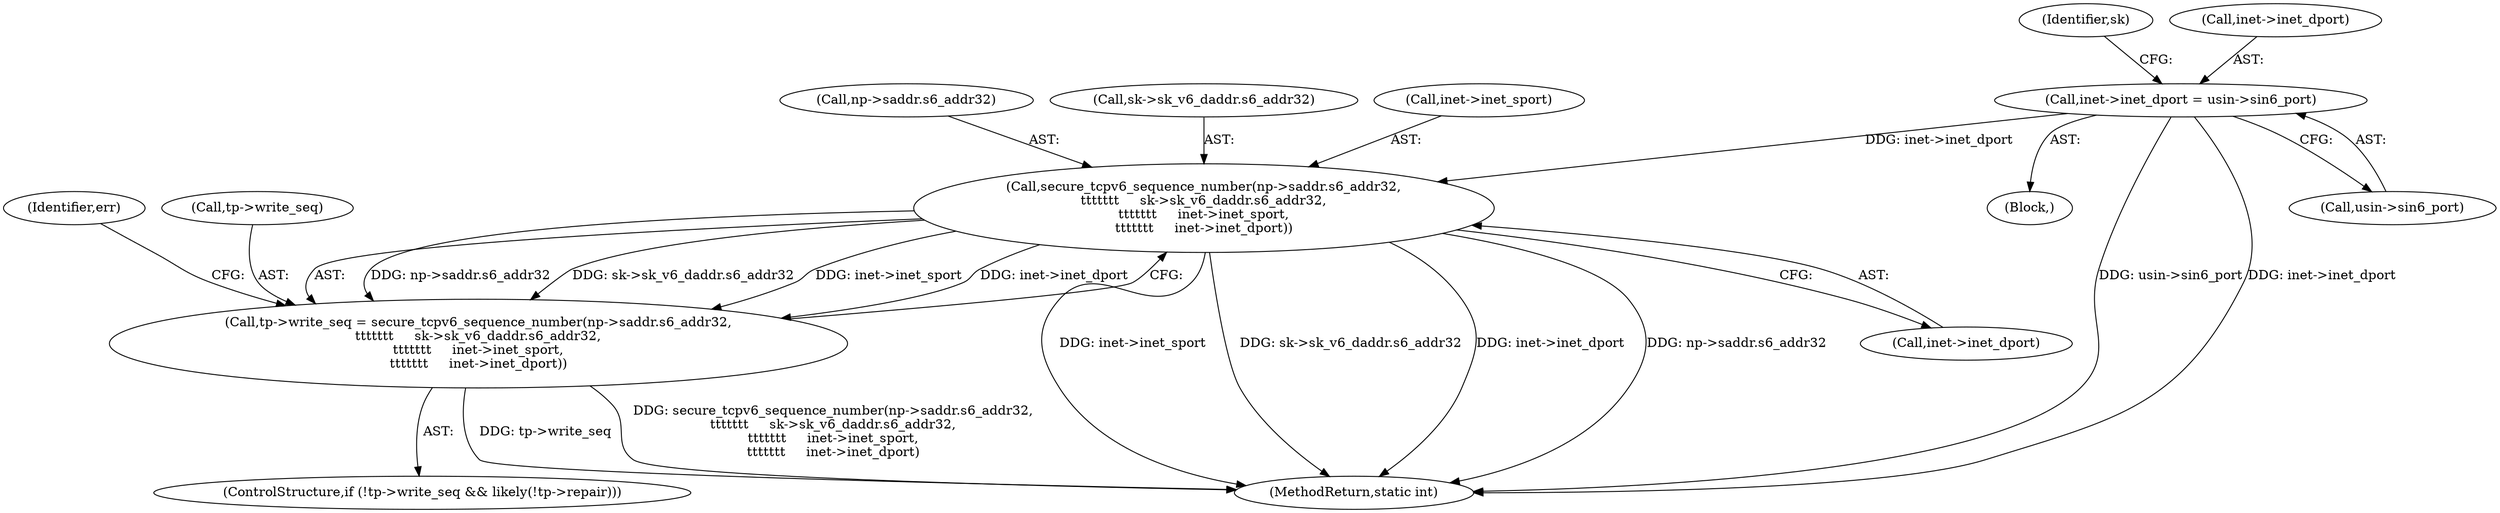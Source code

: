 digraph "0_linux_45f6fad84cc305103b28d73482b344d7f5b76f39_15@pointer" {
"1000635" [label="(Call,inet->inet_dport = usin->sin6_port)"];
"1000671" [label="(Call,secure_tcpv6_sequence_number(np->saddr.s6_addr32,\n\t\t\t\t\t\t\t     sk->sk_v6_daddr.s6_addr32,\n\t\t\t\t\t\t\t     inet->inet_sport,\n\t\t\t\t\t\t\t     inet->inet_dport))"];
"1000667" [label="(Call,tp->write_seq = secure_tcpv6_sequence_number(np->saddr.s6_addr32,\n\t\t\t\t\t\t\t     sk->sk_v6_daddr.s6_addr32,\n\t\t\t\t\t\t\t     inet->inet_sport,\n\t\t\t\t\t\t\t     inet->inet_dport))"];
"1000689" [label="(Identifier,err)"];
"1000672" [label="(Call,np->saddr.s6_addr32)"];
"1000656" [label="(ControlStructure,if (!tp->write_seq && likely(!tp->repair)))"];
"1000643" [label="(Identifier,sk)"];
"1000667" [label="(Call,tp->write_seq = secure_tcpv6_sequence_number(np->saddr.s6_addr32,\n\t\t\t\t\t\t\t     sk->sk_v6_daddr.s6_addr32,\n\t\t\t\t\t\t\t     inet->inet_sport,\n\t\t\t\t\t\t\t     inet->inet_dport))"];
"1000635" [label="(Call,inet->inet_dport = usin->sin6_port)"];
"1000677" [label="(Call,sk->sk_v6_daddr.s6_addr32)"];
"1000109" [label="(Block,)"];
"1000636" [label="(Call,inet->inet_dport)"];
"1000682" [label="(Call,inet->inet_sport)"];
"1000716" [label="(MethodReturn,static int)"];
"1000685" [label="(Call,inet->inet_dport)"];
"1000639" [label="(Call,usin->sin6_port)"];
"1000671" [label="(Call,secure_tcpv6_sequence_number(np->saddr.s6_addr32,\n\t\t\t\t\t\t\t     sk->sk_v6_daddr.s6_addr32,\n\t\t\t\t\t\t\t     inet->inet_sport,\n\t\t\t\t\t\t\t     inet->inet_dport))"];
"1000668" [label="(Call,tp->write_seq)"];
"1000635" -> "1000109"  [label="AST: "];
"1000635" -> "1000639"  [label="CFG: "];
"1000636" -> "1000635"  [label="AST: "];
"1000639" -> "1000635"  [label="AST: "];
"1000643" -> "1000635"  [label="CFG: "];
"1000635" -> "1000716"  [label="DDG: usin->sin6_port"];
"1000635" -> "1000716"  [label="DDG: inet->inet_dport"];
"1000635" -> "1000671"  [label="DDG: inet->inet_dport"];
"1000671" -> "1000667"  [label="AST: "];
"1000671" -> "1000685"  [label="CFG: "];
"1000672" -> "1000671"  [label="AST: "];
"1000677" -> "1000671"  [label="AST: "];
"1000682" -> "1000671"  [label="AST: "];
"1000685" -> "1000671"  [label="AST: "];
"1000667" -> "1000671"  [label="CFG: "];
"1000671" -> "1000716"  [label="DDG: inet->inet_sport"];
"1000671" -> "1000716"  [label="DDG: sk->sk_v6_daddr.s6_addr32"];
"1000671" -> "1000716"  [label="DDG: inet->inet_dport"];
"1000671" -> "1000716"  [label="DDG: np->saddr.s6_addr32"];
"1000671" -> "1000667"  [label="DDG: np->saddr.s6_addr32"];
"1000671" -> "1000667"  [label="DDG: sk->sk_v6_daddr.s6_addr32"];
"1000671" -> "1000667"  [label="DDG: inet->inet_sport"];
"1000671" -> "1000667"  [label="DDG: inet->inet_dport"];
"1000667" -> "1000656"  [label="AST: "];
"1000668" -> "1000667"  [label="AST: "];
"1000689" -> "1000667"  [label="CFG: "];
"1000667" -> "1000716"  [label="DDG: tp->write_seq"];
"1000667" -> "1000716"  [label="DDG: secure_tcpv6_sequence_number(np->saddr.s6_addr32,\n\t\t\t\t\t\t\t     sk->sk_v6_daddr.s6_addr32,\n\t\t\t\t\t\t\t     inet->inet_sport,\n\t\t\t\t\t\t\t     inet->inet_dport)"];
}
